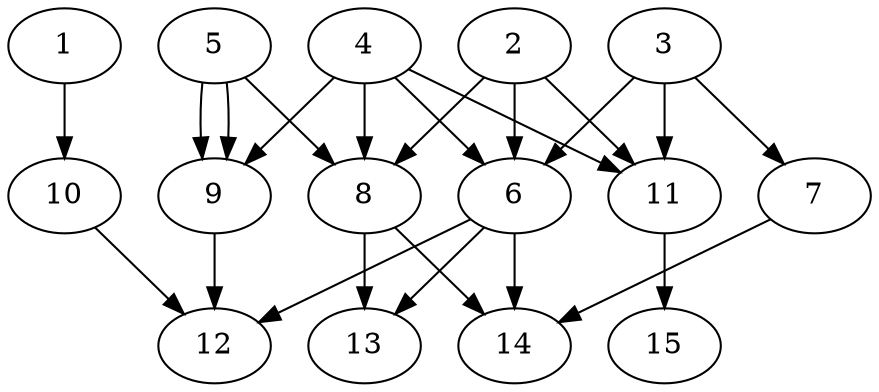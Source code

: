 // DAG automatically generated by daggen at Thu Oct  3 13:59:26 2019
// ./daggen --dot -n 15 --ccr 0.5 --fat 0.7 --regular 0.9 --density 0.6 --mindata 5242880 --maxdata 52428800 
digraph G {
  1 [size="43210752", alpha="0.11", expect_size="21605376"] 
  1 -> 10 [size ="21605376"]
  2 [size="41363456", alpha="0.08", expect_size="20681728"] 
  2 -> 6 [size ="20681728"]
  2 -> 8 [size ="20681728"]
  2 -> 11 [size ="20681728"]
  3 [size="92993536", alpha="0.11", expect_size="46496768"] 
  3 -> 6 [size ="46496768"]
  3 -> 7 [size ="46496768"]
  3 -> 11 [size ="46496768"]
  4 [size="92567552", alpha="0.06", expect_size="46283776"] 
  4 -> 6 [size ="46283776"]
  4 -> 8 [size ="46283776"]
  4 -> 9 [size ="46283776"]
  4 -> 11 [size ="46283776"]
  5 [size="91557888", alpha="0.04", expect_size="45778944"] 
  5 -> 8 [size ="45778944"]
  5 -> 9 [size ="45778944"]
  5 -> 9 [size ="45778944"]
  6 [size="76163072", alpha="0.06", expect_size="38081536"] 
  6 -> 12 [size ="38081536"]
  6 -> 13 [size ="38081536"]
  6 -> 14 [size ="38081536"]
  7 [size="97304576", alpha="0.07", expect_size="48652288"] 
  7 -> 14 [size ="48652288"]
  8 [size="15857664", alpha="0.05", expect_size="7928832"] 
  8 -> 13 [size ="7928832"]
  8 -> 14 [size ="7928832"]
  9 [size="97656832", alpha="0.19", expect_size="48828416"] 
  9 -> 12 [size ="48828416"]
  10 [size="33499136", alpha="0.13", expect_size="16749568"] 
  10 -> 12 [size ="16749568"]
  11 [size="32331776", alpha="0.05", expect_size="16165888"] 
  11 -> 15 [size ="16165888"]
  12 [size="84486144", alpha="0.01", expect_size="42243072"] 
  13 [size="29450240", alpha="0.09", expect_size="14725120"] 
  14 [size="80347136", alpha="0.07", expect_size="40173568"] 
  15 [size="15403008", alpha="0.03", expect_size="7701504"] 
}
